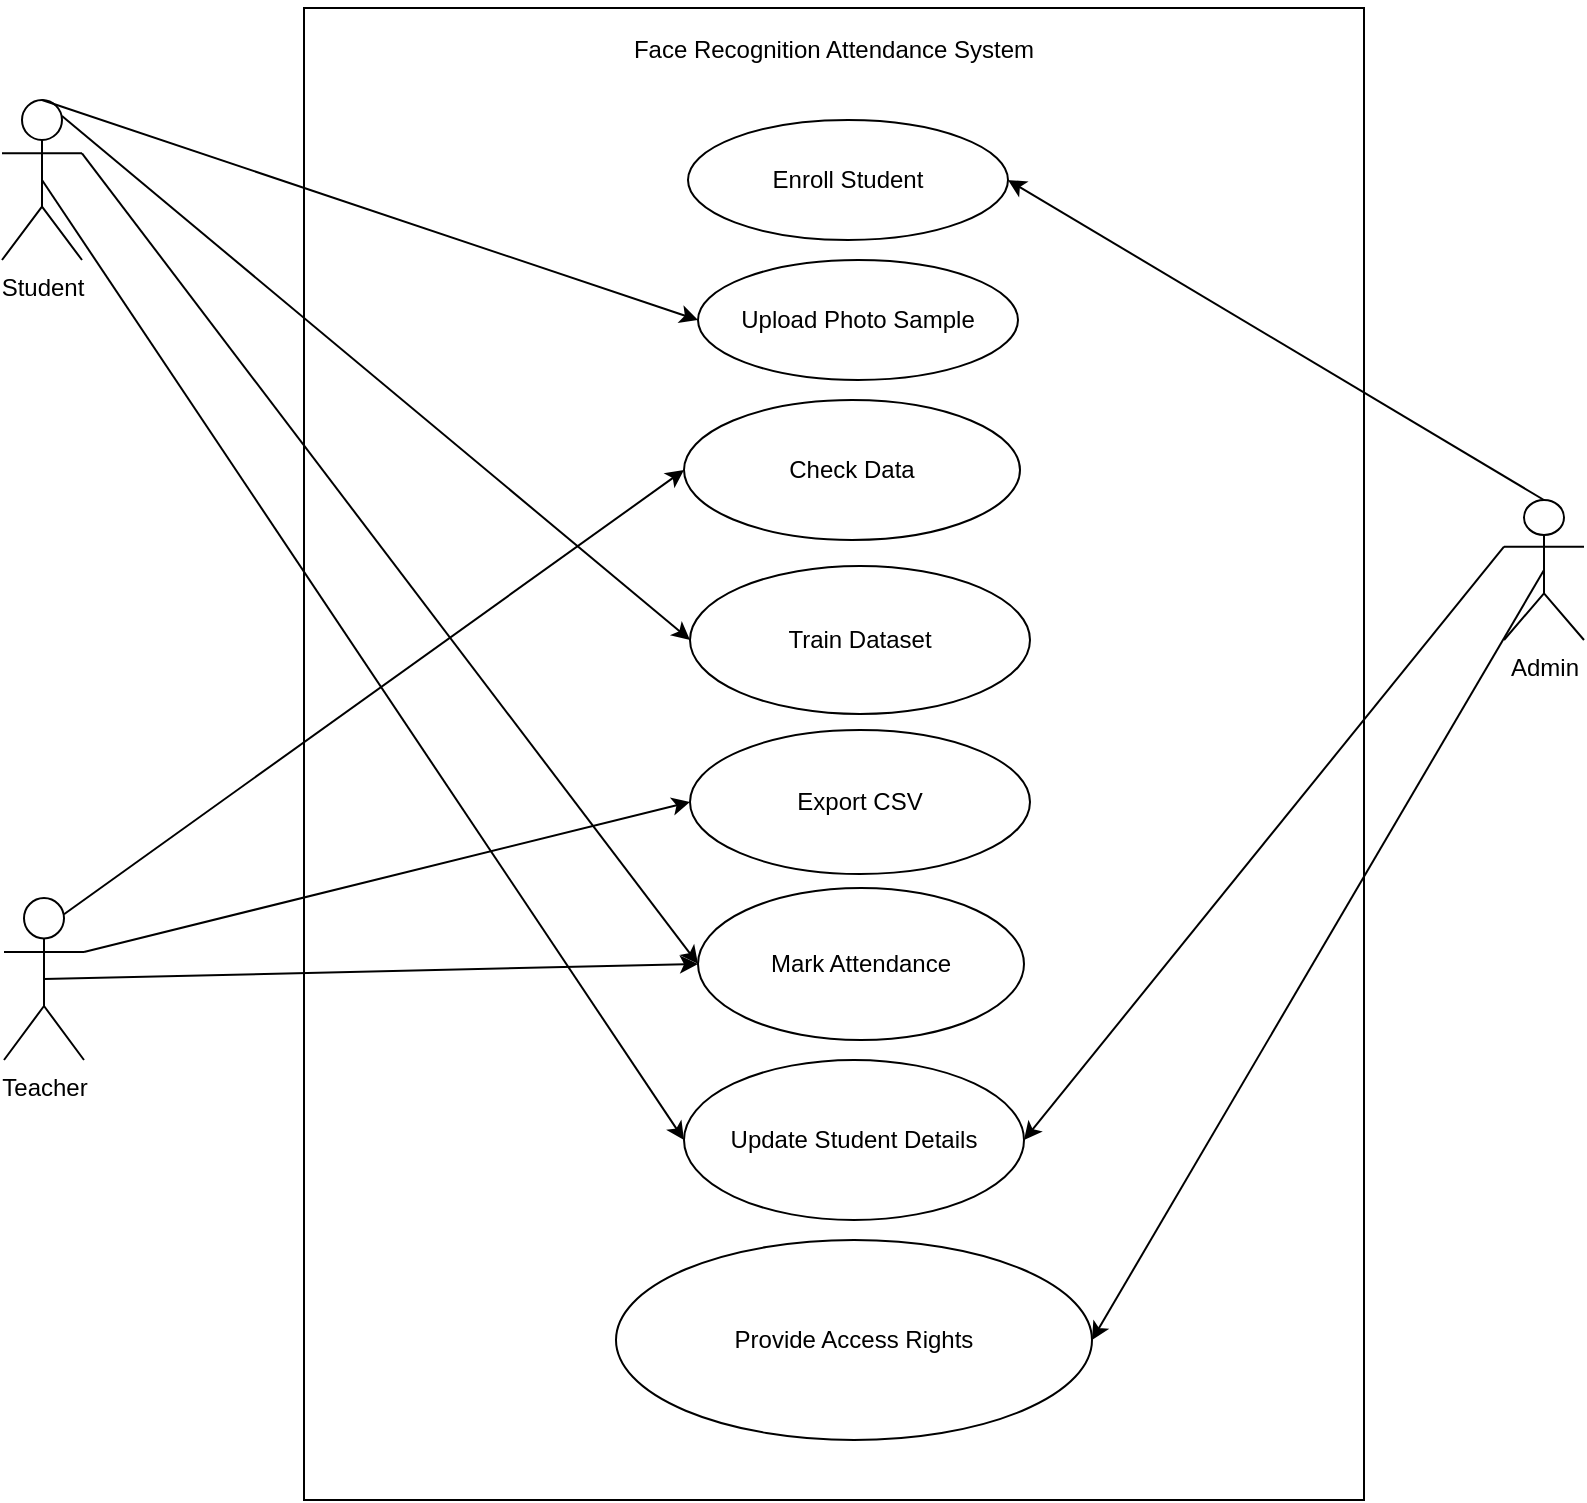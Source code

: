 <mxfile version="16.6.4" type="github">
  <diagram id="kLaYgqHj6E8qpt9XAXxK" name="Page-1">
    <mxGraphModel dx="1730" dy="2067" grid="1" gridSize="10" guides="1" tooltips="1" connect="1" arrows="1" fold="1" page="1" pageScale="1" pageWidth="827" pageHeight="1169" math="0" shadow="0">
      <root>
        <mxCell id="0" />
        <mxCell id="1" parent="0" />
        <mxCell id="zSj-oXVvPn1SrqjFwXzr-32" value="" style="rounded=0;whiteSpace=wrap;html=1;" parent="1" vertex="1">
          <mxGeometry x="160" y="-6" width="530" height="746" as="geometry" />
        </mxCell>
        <mxCell id="zSj-oXVvPn1SrqjFwXzr-1" value="Student" style="shape=umlActor;verticalLabelPosition=bottom;verticalAlign=top;html=1;outlineConnect=0;" parent="1" vertex="1">
          <mxGeometry x="9" y="40" width="40" height="80" as="geometry" />
        </mxCell>
        <mxCell id="zSj-oXVvPn1SrqjFwXzr-2" value="Teacher" style="shape=umlActor;verticalLabelPosition=bottom;verticalAlign=top;html=1;outlineConnect=0;" parent="1" vertex="1">
          <mxGeometry x="10" y="439" width="40" height="81" as="geometry" />
        </mxCell>
        <mxCell id="zSj-oXVvPn1SrqjFwXzr-7" value="Enroll Student" style="ellipse;whiteSpace=wrap;html=1;" parent="1" vertex="1">
          <mxGeometry x="352" y="50" width="160" height="60" as="geometry" />
        </mxCell>
        <mxCell id="zSj-oXVvPn1SrqjFwXzr-9" value="Upload Photo Sample" style="ellipse;whiteSpace=wrap;html=1;" parent="1" vertex="1">
          <mxGeometry x="357" y="120" width="160" height="60" as="geometry" />
        </mxCell>
        <mxCell id="zSj-oXVvPn1SrqjFwXzr-14" value="Train Dataset" style="ellipse;whiteSpace=wrap;html=1;" parent="1" vertex="1">
          <mxGeometry x="353" y="273" width="170" height="74" as="geometry" />
        </mxCell>
        <mxCell id="zSj-oXVvPn1SrqjFwXzr-15" value="" style="endArrow=classic;html=1;rounded=0;entryX=0;entryY=0.5;entryDx=0;entryDy=0;exitX=0.75;exitY=0.1;exitDx=0;exitDy=0;exitPerimeter=0;" parent="1" source="zSj-oXVvPn1SrqjFwXzr-1" target="zSj-oXVvPn1SrqjFwXzr-14" edge="1">
          <mxGeometry width="50" height="50" relative="1" as="geometry">
            <mxPoint x="360" y="350" as="sourcePoint" />
            <mxPoint x="410" y="300" as="targetPoint" />
          </mxGeometry>
        </mxCell>
        <mxCell id="zSj-oXVvPn1SrqjFwXzr-18" value="" style="endArrow=classic;html=1;rounded=0;entryX=0;entryY=0.5;entryDx=0;entryDy=0;exitX=0.5;exitY=0;exitDx=0;exitDy=0;exitPerimeter=0;" parent="1" source="zSj-oXVvPn1SrqjFwXzr-1" target="zSj-oXVvPn1SrqjFwXzr-9" edge="1">
          <mxGeometry width="50" height="50" relative="1" as="geometry">
            <mxPoint x="360" y="350" as="sourcePoint" />
            <mxPoint x="410" y="300" as="targetPoint" />
          </mxGeometry>
        </mxCell>
        <mxCell id="zSj-oXVvPn1SrqjFwXzr-20" value="Mark Attendance" style="ellipse;whiteSpace=wrap;html=1;" parent="1" vertex="1">
          <mxGeometry x="357" y="434" width="163" height="76" as="geometry" />
        </mxCell>
        <mxCell id="zSj-oXVvPn1SrqjFwXzr-21" value="" style="endArrow=classic;html=1;rounded=0;entryX=0;entryY=0.5;entryDx=0;entryDy=0;exitX=1;exitY=0.333;exitDx=0;exitDy=0;exitPerimeter=0;" parent="1" source="zSj-oXVvPn1SrqjFwXzr-1" target="zSj-oXVvPn1SrqjFwXzr-20" edge="1">
          <mxGeometry width="50" height="50" relative="1" as="geometry">
            <mxPoint x="360" y="350" as="sourcePoint" />
            <mxPoint x="410" y="300" as="targetPoint" />
          </mxGeometry>
        </mxCell>
        <mxCell id="zSj-oXVvPn1SrqjFwXzr-22" value="Check Data" style="ellipse;whiteSpace=wrap;html=1;" parent="1" vertex="1">
          <mxGeometry x="350" y="190" width="168" height="70" as="geometry" />
        </mxCell>
        <mxCell id="zSj-oXVvPn1SrqjFwXzr-24" value="Export CSV" style="ellipse;whiteSpace=wrap;html=1;" parent="1" vertex="1">
          <mxGeometry x="353" y="355" width="170" height="72" as="geometry" />
        </mxCell>
        <mxCell id="zSj-oXVvPn1SrqjFwXzr-29" value="Update Student Details" style="ellipse;whiteSpace=wrap;html=1;" parent="1" vertex="1">
          <mxGeometry x="350" y="520" width="170" height="80" as="geometry" />
        </mxCell>
        <mxCell id="zSj-oXVvPn1SrqjFwXzr-30" value="" style="endArrow=classic;html=1;rounded=0;entryX=0;entryY=0.5;entryDx=0;entryDy=0;exitX=0.5;exitY=0.5;exitDx=0;exitDy=0;exitPerimeter=0;" parent="1" source="zSj-oXVvPn1SrqjFwXzr-1" target="zSj-oXVvPn1SrqjFwXzr-29" edge="1">
          <mxGeometry width="50" height="50" relative="1" as="geometry">
            <mxPoint x="360" y="350" as="sourcePoint" />
            <mxPoint x="410" y="300" as="targetPoint" />
          </mxGeometry>
        </mxCell>
        <mxCell id="zSj-oXVvPn1SrqjFwXzr-33" value="Face Recognition Attendance System" style="text;html=1;strokeColor=none;fillColor=none;align=center;verticalAlign=middle;whiteSpace=wrap;rounded=0;" parent="1" vertex="1">
          <mxGeometry x="160" y="-10" width="530" height="50" as="geometry" />
        </mxCell>
        <mxCell id="zSj-oXVvPn1SrqjFwXzr-36" value="" style="endArrow=classic;html=1;rounded=0;entryX=0;entryY=0.5;entryDx=0;entryDy=0;exitX=1;exitY=0.333;exitDx=0;exitDy=0;exitPerimeter=0;" parent="1" source="zSj-oXVvPn1SrqjFwXzr-2" target="zSj-oXVvPn1SrqjFwXzr-24" edge="1">
          <mxGeometry width="50" height="50" relative="1" as="geometry">
            <mxPoint x="360" y="340" as="sourcePoint" />
            <mxPoint x="410" y="290" as="targetPoint" />
          </mxGeometry>
        </mxCell>
        <mxCell id="zSj-oXVvPn1SrqjFwXzr-37" value="" style="endArrow=classic;html=1;rounded=0;entryX=0;entryY=0.5;entryDx=0;entryDy=0;exitX=0.75;exitY=0.1;exitDx=0;exitDy=0;exitPerimeter=0;" parent="1" source="zSj-oXVvPn1SrqjFwXzr-2" target="zSj-oXVvPn1SrqjFwXzr-22" edge="1">
          <mxGeometry width="50" height="50" relative="1" as="geometry">
            <mxPoint x="360" y="340" as="sourcePoint" />
            <mxPoint x="410" y="290" as="targetPoint" />
          </mxGeometry>
        </mxCell>
        <mxCell id="zSj-oXVvPn1SrqjFwXzr-38" value="" style="endArrow=classic;html=1;rounded=0;entryX=0;entryY=0.5;entryDx=0;entryDy=0;exitX=0.5;exitY=0.5;exitDx=0;exitDy=0;exitPerimeter=0;" parent="1" source="zSj-oXVvPn1SrqjFwXzr-2" target="zSj-oXVvPn1SrqjFwXzr-20" edge="1">
          <mxGeometry width="50" height="50" relative="1" as="geometry">
            <mxPoint x="360" y="340" as="sourcePoint" />
            <mxPoint x="410" y="290" as="targetPoint" />
          </mxGeometry>
        </mxCell>
        <mxCell id="zSj-oXVvPn1SrqjFwXzr-39" value="Admin" style="shape=umlActor;verticalLabelPosition=bottom;verticalAlign=top;html=1;outlineConnect=0;" parent="1" vertex="1">
          <mxGeometry x="760" y="240" width="40" height="70" as="geometry" />
        </mxCell>
        <mxCell id="zSj-oXVvPn1SrqjFwXzr-40" value="" style="endArrow=classic;html=1;rounded=0;entryX=1;entryY=0.5;entryDx=0;entryDy=0;exitX=0.5;exitY=0;exitDx=0;exitDy=0;exitPerimeter=0;" parent="1" source="zSj-oXVvPn1SrqjFwXzr-39" target="zSj-oXVvPn1SrqjFwXzr-7" edge="1">
          <mxGeometry width="50" height="50" relative="1" as="geometry">
            <mxPoint x="330" y="420" as="sourcePoint" />
            <mxPoint x="380" y="370" as="targetPoint" />
          </mxGeometry>
        </mxCell>
        <mxCell id="zSj-oXVvPn1SrqjFwXzr-41" value="" style="endArrow=classic;html=1;rounded=0;entryX=1;entryY=0.5;entryDx=0;entryDy=0;exitX=0;exitY=0.333;exitDx=0;exitDy=0;exitPerimeter=0;" parent="1" source="zSj-oXVvPn1SrqjFwXzr-39" target="zSj-oXVvPn1SrqjFwXzr-29" edge="1">
          <mxGeometry width="50" height="50" relative="1" as="geometry">
            <mxPoint x="330" y="420" as="sourcePoint" />
            <mxPoint x="380" y="370" as="targetPoint" />
          </mxGeometry>
        </mxCell>
        <mxCell id="zSj-oXVvPn1SrqjFwXzr-42" value="Provide Access Rights" style="ellipse;whiteSpace=wrap;html=1;" parent="1" vertex="1">
          <mxGeometry x="316" y="610" width="238" height="100" as="geometry" />
        </mxCell>
        <mxCell id="zSj-oXVvPn1SrqjFwXzr-43" value="" style="endArrow=classic;html=1;rounded=0;entryX=1;entryY=0.5;entryDx=0;entryDy=0;exitX=0.5;exitY=0.5;exitDx=0;exitDy=0;exitPerimeter=0;" parent="1" source="zSj-oXVvPn1SrqjFwXzr-39" target="zSj-oXVvPn1SrqjFwXzr-42" edge="1">
          <mxGeometry width="50" height="50" relative="1" as="geometry">
            <mxPoint x="330" y="420" as="sourcePoint" />
            <mxPoint x="380" y="370" as="targetPoint" />
          </mxGeometry>
        </mxCell>
      </root>
    </mxGraphModel>
  </diagram>
</mxfile>

